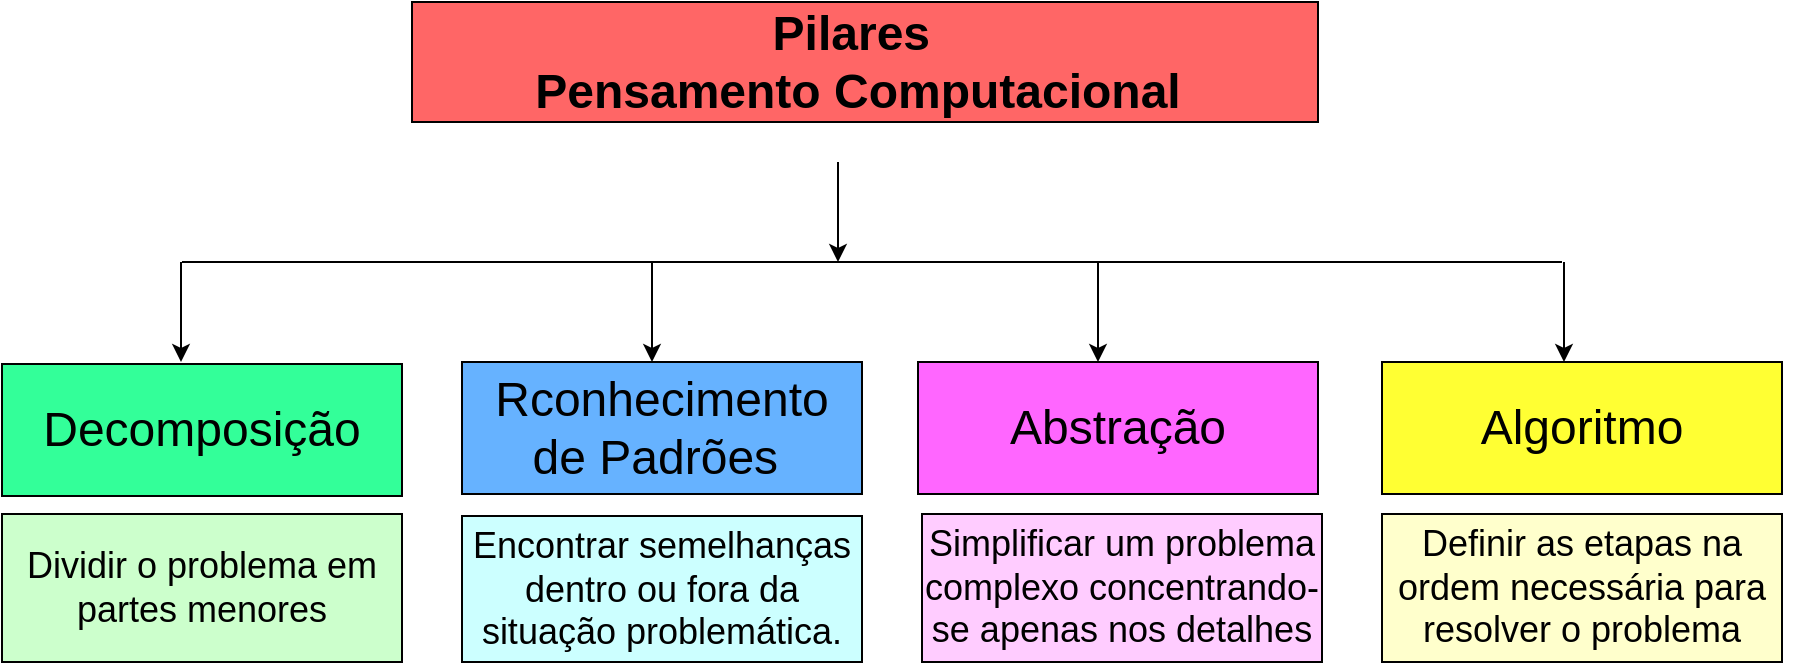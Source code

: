 <mxfile version="24.9.0">
  <diagram id="prtHgNgQTEPvFCAcTncT" name="Page-1">
    <mxGraphModel dx="2117" dy="522" grid="1" gridSize="10" guides="1" tooltips="1" connect="1" arrows="1" fold="1" page="1" pageScale="1" pageWidth="827" pageHeight="1169" math="0" shadow="0">
      <root>
        <mxCell id="0" />
        <mxCell id="1" parent="0" />
        <mxCell id="dNxyNK7c78bLwvsdeMH5-11" value="" style="swimlane;html=1;startSize=20;horizontal=1;containerType=tree;glass=0;strokeColor=#FFFFFF;" parent="1" vertex="1">
          <mxGeometry x="-12" y="80" width="710" height="290" as="geometry" />
        </mxCell>
        <mxCell id="6-1dJ1Mf2wzRk3t_r8UR-2" value="" style="rounded=0;whiteSpace=wrap;html=1;fillColor=#FF6666;" vertex="1" parent="dNxyNK7c78bLwvsdeMH5-11">
          <mxGeometry x="17" width="453" height="60" as="geometry" />
        </mxCell>
        <mxCell id="6-1dJ1Mf2wzRk3t_r8UR-16" style="edgeStyle=orthogonalEdgeStyle;rounded=0;orthogonalLoop=1;jettySize=auto;html=1;" edge="1" parent="dNxyNK7c78bLwvsdeMH5-11">
          <mxGeometry relative="1" as="geometry">
            <mxPoint x="230" y="130" as="targetPoint" />
            <mxPoint x="230" y="80" as="sourcePoint" />
          </mxGeometry>
        </mxCell>
        <mxCell id="6-1dJ1Mf2wzRk3t_r8UR-3" value="&lt;font style=&quot;vertical-align: inherit;&quot;&gt;&lt;font style=&quot;vertical-align: inherit;&quot;&gt;&lt;font style=&quot;vertical-align: inherit;&quot;&gt;&lt;font style=&quot;vertical-align: inherit;&quot;&gt;&lt;font style=&quot;vertical-align: inherit;&quot;&gt;&lt;font style=&quot;vertical-align: inherit; font-size: 24px;&quot;&gt;&lt;font style=&quot;vertical-align: inherit;&quot;&gt;&lt;font style=&quot;vertical-align: inherit;&quot;&gt;&lt;font style=&quot;vertical-align: inherit;&quot;&gt;&lt;font style=&quot;vertical-align: inherit;&quot;&gt;&lt;font style=&quot;vertical-align: inherit;&quot;&gt;&lt;font style=&quot;vertical-align: inherit;&quot;&gt;&lt;b&gt;Pilares&amp;nbsp;&lt;/b&gt;&lt;/font&gt;&lt;/font&gt;&lt;/font&gt;&lt;/font&gt;&lt;/font&gt;&lt;/font&gt;&lt;/font&gt;&lt;/font&gt;&lt;/font&gt;&lt;/font&gt;&lt;/font&gt;&lt;/font&gt;&lt;div&gt;&lt;font style=&quot;vertical-align: inherit;&quot;&gt;&lt;font style=&quot;vertical-align: inherit;&quot;&gt;&lt;font style=&quot;vertical-align: inherit;&quot;&gt;&lt;font style=&quot;vertical-align: inherit;&quot;&gt;&lt;font style=&quot;vertical-align: inherit;&quot;&gt;&lt;font style=&quot;vertical-align: inherit; font-size: 24px;&quot;&gt;&lt;font style=&quot;vertical-align: inherit;&quot;&gt;&lt;font style=&quot;vertical-align: inherit;&quot;&gt;&lt;font style=&quot;vertical-align: inherit;&quot;&gt;&lt;font style=&quot;vertical-align: inherit;&quot;&gt;&lt;b&gt;Pensamento Computacional&lt;/b&gt;&lt;/font&gt;&lt;/font&gt;&lt;/font&gt;&lt;/font&gt;&lt;/font&gt;&lt;/font&gt;&lt;/font&gt;&lt;/font&gt;&lt;/font&gt;&lt;/font&gt;&lt;/div&gt;" style="text;html=1;align=center;verticalAlign=middle;whiteSpace=wrap;rounded=0;" vertex="1" parent="dNxyNK7c78bLwvsdeMH5-11">
          <mxGeometry x="10" y="15" width="460" height="30" as="geometry" />
        </mxCell>
        <mxCell id="6-1dJ1Mf2wzRk3t_r8UR-19" style="edgeStyle=orthogonalEdgeStyle;rounded=0;orthogonalLoop=1;jettySize=auto;html=1;" edge="1" parent="dNxyNK7c78bLwvsdeMH5-11">
          <mxGeometry relative="1" as="geometry">
            <mxPoint x="137" y="180" as="targetPoint" />
            <mxPoint x="137" y="130" as="sourcePoint" />
          </mxGeometry>
        </mxCell>
        <mxCell id="6-1dJ1Mf2wzRk3t_r8UR-21" style="edgeStyle=orthogonalEdgeStyle;rounded=0;orthogonalLoop=1;jettySize=auto;html=1;" edge="1" parent="dNxyNK7c78bLwvsdeMH5-11">
          <mxGeometry relative="1" as="geometry">
            <mxPoint x="360" y="180" as="targetPoint" />
            <mxPoint x="360" y="130" as="sourcePoint" />
          </mxGeometry>
        </mxCell>
        <mxCell id="6-1dJ1Mf2wzRk3t_r8UR-22" style="edgeStyle=orthogonalEdgeStyle;rounded=0;orthogonalLoop=1;jettySize=auto;html=1;" edge="1" parent="dNxyNK7c78bLwvsdeMH5-11">
          <mxGeometry relative="1" as="geometry">
            <mxPoint x="593" y="180" as="targetPoint" />
            <mxPoint x="593" y="130" as="sourcePoint" />
            <Array as="points">
              <mxPoint x="593" y="150" />
              <mxPoint x="593" y="150" />
            </Array>
          </mxGeometry>
        </mxCell>
        <mxCell id="6-1dJ1Mf2wzRk3t_r8UR-24" value="" style="rounded=0;whiteSpace=wrap;html=1;" vertex="1" parent="dNxyNK7c78bLwvsdeMH5-11">
          <mxGeometry x="270" y="180" width="192" height="66" as="geometry" />
        </mxCell>
        <mxCell id="6-1dJ1Mf2wzRk3t_r8UR-26" value="&lt;font style=&quot;vertical-align: inherit;&quot;&gt;&lt;font style=&quot;vertical-align: inherit;&quot;&gt;&lt;font style=&quot;vertical-align: inherit;&quot;&gt;&lt;font style=&quot;vertical-align: inherit; font-size: 24px;&quot;&gt;Abstração&lt;/font&gt;&lt;/font&gt;&lt;/font&gt;&lt;/font&gt;" style="rounded=0;whiteSpace=wrap;html=1;fillColor=#FF66FF;" vertex="1" parent="dNxyNK7c78bLwvsdeMH5-11">
          <mxGeometry x="270" y="180" width="200" height="66" as="geometry" />
        </mxCell>
        <mxCell id="6-1dJ1Mf2wzRk3t_r8UR-27" value="&lt;font style=&quot;vertical-align: inherit;&quot;&gt;&lt;font style=&quot;vertical-align: inherit;&quot;&gt;&lt;font style=&quot;vertical-align: inherit;&quot;&gt;&lt;font style=&quot;vertical-align: inherit;&quot;&gt;&lt;font style=&quot;vertical-align: inherit;&quot;&gt;&lt;font style=&quot;vertical-align: inherit; font-size: 24px;&quot;&gt;Algoritmo&lt;/font&gt;&lt;/font&gt;&lt;/font&gt;&lt;/font&gt;&lt;/font&gt;&lt;/font&gt;" style="rounded=0;whiteSpace=wrap;html=1;fillColor=#FFFF33;" vertex="1" parent="dNxyNK7c78bLwvsdeMH5-11">
          <mxGeometry x="502" y="180" width="200" height="66" as="geometry" />
        </mxCell>
        <mxCell id="6-1dJ1Mf2wzRk3t_r8UR-23" value="&lt;font style=&quot;vertical-align: inherit;&quot;&gt;&lt;font style=&quot;vertical-align: inherit;&quot;&gt;&lt;font style=&quot;vertical-align: inherit;&quot;&gt;&lt;font style=&quot;vertical-align: inherit; font-size: 24px;&quot;&gt;Rconhecimento de Padrões&amp;nbsp;&lt;/font&gt;&lt;/font&gt;&lt;/font&gt;&lt;/font&gt;" style="rounded=0;whiteSpace=wrap;html=1;fillColor=#66B2FF;" vertex="1" parent="dNxyNK7c78bLwvsdeMH5-11">
          <mxGeometry x="42" y="180" width="200" height="66" as="geometry" />
        </mxCell>
        <mxCell id="6-1dJ1Mf2wzRk3t_r8UR-13" value="&lt;font style=&quot;vertical-align: inherit;&quot;&gt;&lt;font style=&quot;vertical-align: inherit;&quot;&gt;&lt;font style=&quot;vertical-align: inherit;&quot;&gt;&lt;font style=&quot;vertical-align: inherit; font-size: 18px;&quot;&gt;Dividir o problema em partes menores&lt;/font&gt;&lt;/font&gt;&lt;/font&gt;&lt;/font&gt;" style="rounded=0;whiteSpace=wrap;html=1;fillColor=#CCFFCC;" vertex="1" parent="1">
          <mxGeometry x="-200" y="336" width="200" height="74" as="geometry" />
        </mxCell>
        <mxCell id="6-1dJ1Mf2wzRk3t_r8UR-18" style="edgeStyle=orthogonalEdgeStyle;rounded=0;orthogonalLoop=1;jettySize=auto;html=1;" edge="1" parent="1">
          <mxGeometry relative="1" as="geometry">
            <mxPoint x="-110.5" y="260" as="targetPoint" />
            <mxPoint x="-110.5" y="210" as="sourcePoint" />
          </mxGeometry>
        </mxCell>
        <mxCell id="6-1dJ1Mf2wzRk3t_r8UR-15" value="" style="endArrow=none;html=1;rounded=0;" edge="1" parent="1">
          <mxGeometry width="50" height="50" relative="1" as="geometry">
            <mxPoint x="-110" y="210" as="sourcePoint" />
            <mxPoint x="580" y="210" as="targetPoint" />
          </mxGeometry>
        </mxCell>
        <mxCell id="6-1dJ1Mf2wzRk3t_r8UR-12" value="&lt;font style=&quot;vertical-align: inherit;&quot;&gt;&lt;font style=&quot;vertical-align: inherit;&quot;&gt;&lt;font style=&quot;vertical-align: inherit;&quot;&gt;&lt;font style=&quot;vertical-align: inherit;&quot;&gt;&lt;font style=&quot;vertical-align: inherit;&quot;&gt;&lt;font style=&quot;vertical-align: inherit; font-size: 24px;&quot;&gt;Decomposição&lt;/font&gt;&lt;/font&gt;&lt;/font&gt;&lt;/font&gt;&lt;/font&gt;&lt;/font&gt;" style="rounded=0;whiteSpace=wrap;html=1;fillColor=#33FF99;" vertex="1" parent="1">
          <mxGeometry x="-200" y="261" width="200" height="66" as="geometry" />
        </mxCell>
        <mxCell id="6-1dJ1Mf2wzRk3t_r8UR-29" value="&lt;font style=&quot;vertical-align: inherit;&quot;&gt;&lt;font style=&quot;vertical-align: inherit; font-size: 18px;&quot;&gt;Encontrar semelhanças dentro ou fora da situação problemática.&lt;/font&gt;&lt;/font&gt;" style="rounded=0;whiteSpace=wrap;html=1;fillColor=#CCFFFF;" vertex="1" parent="1">
          <mxGeometry x="30" y="337" width="200" height="73" as="geometry" />
        </mxCell>
        <mxCell id="6-1dJ1Mf2wzRk3t_r8UR-30" value="&lt;font style=&quot;vertical-align: inherit;&quot;&gt;&lt;font style=&quot;vertical-align: inherit; font-size: 18px;&quot;&gt;Simplificar um problema complexo concentrando-se apenas nos detalhes&lt;/font&gt;&lt;/font&gt;" style="rounded=0;whiteSpace=wrap;html=1;fillColor=#FFCCFF;" vertex="1" parent="1">
          <mxGeometry x="260" y="336" width="200" height="74" as="geometry" />
        </mxCell>
        <mxCell id="6-1dJ1Mf2wzRk3t_r8UR-31" value="&lt;font style=&quot;vertical-align: inherit;&quot;&gt;&lt;font style=&quot;vertical-align: inherit; font-size: 18px;&quot;&gt;Definir as etapas na ordem necessária para resolver o problema&lt;/font&gt;&lt;/font&gt;" style="rounded=0;whiteSpace=wrap;html=1;fillColor=#FFFFCC;" vertex="1" parent="1">
          <mxGeometry x="490" y="336" width="200" height="74" as="geometry" />
        </mxCell>
      </root>
    </mxGraphModel>
  </diagram>
</mxfile>
